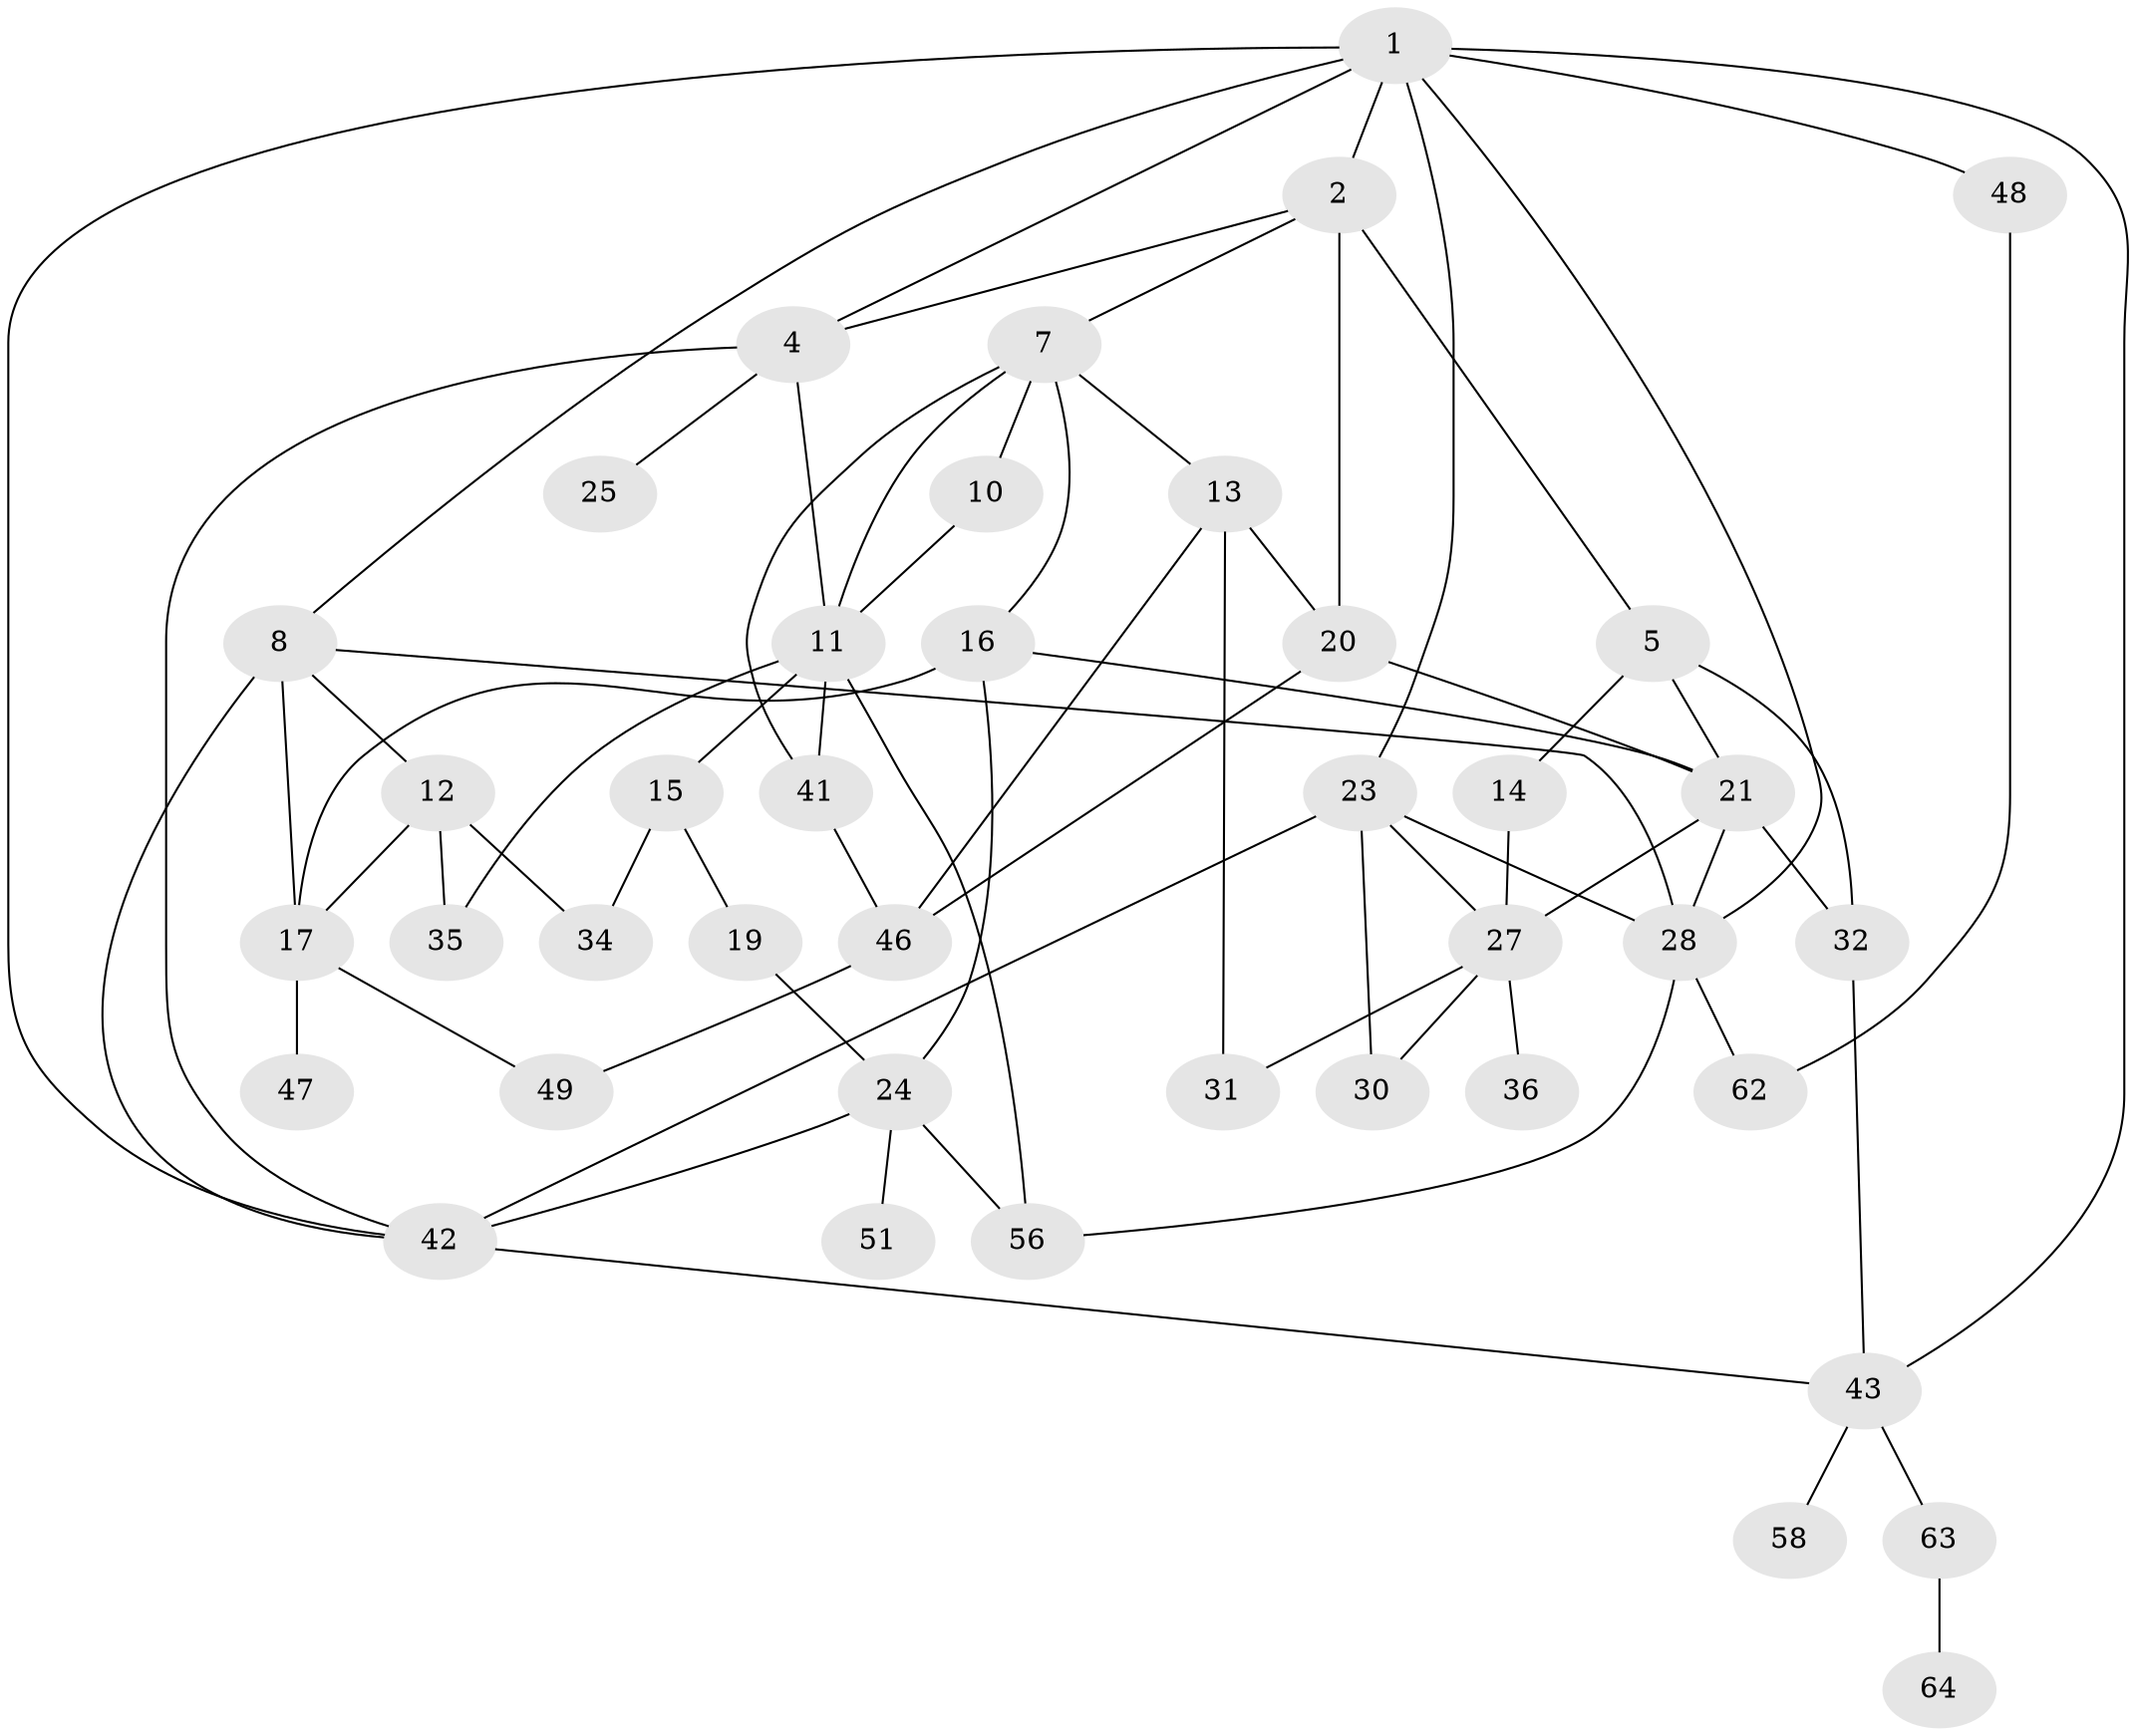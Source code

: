 // original degree distribution, {8: 0.015384615384615385, 3: 0.3230769230769231, 4: 0.2153846153846154, 5: 0.06153846153846154, 6: 0.015384615384615385, 2: 0.23076923076923078, 1: 0.13846153846153847}
// Generated by graph-tools (version 1.1) at 2025/10/02/27/25 16:10:56]
// undirected, 41 vertices, 72 edges
graph export_dot {
graph [start="1"]
  node [color=gray90,style=filled];
  1 [super="+54"];
  2 [super="+3"];
  4 [super="+6"];
  5 [super="+53"];
  7 [super="+9"];
  8 [super="+45"];
  10 [super="+39"];
  11 [super="+18"];
  12 [super="+65"];
  13;
  14 [super="+26"];
  15 [super="+50"];
  16;
  17 [super="+29"];
  19;
  20 [super="+38"];
  21 [super="+22"];
  23 [super="+60"];
  24 [super="+33"];
  25;
  27 [super="+44"];
  28 [super="+40"];
  30 [super="+59"];
  31;
  32 [super="+52"];
  34;
  35 [super="+37"];
  36;
  41;
  42 [super="+57"];
  43 [super="+61"];
  46 [super="+55"];
  47;
  48;
  49;
  51;
  56;
  58;
  62;
  63;
  64;
  1 -- 2;
  1 -- 8;
  1 -- 23;
  1 -- 28;
  1 -- 48;
  1 -- 42;
  1 -- 4;
  1 -- 43;
  2 -- 7;
  2 -- 5;
  2 -- 20;
  2 -- 4;
  4 -- 25;
  4 -- 42;
  4 -- 11;
  5 -- 14;
  5 -- 32;
  5 -- 21;
  7 -- 10;
  7 -- 41;
  7 -- 11;
  7 -- 16;
  7 -- 13;
  8 -- 12;
  8 -- 17;
  8 -- 42;
  8 -- 28;
  10 -- 11;
  11 -- 15;
  11 -- 41;
  11 -- 35;
  11 -- 56;
  12 -- 35;
  12 -- 34;
  12 -- 17;
  13 -- 20;
  13 -- 31;
  13 -- 46;
  14 -- 27;
  15 -- 19;
  15 -- 34;
  16 -- 21;
  16 -- 24;
  16 -- 17;
  17 -- 47;
  17 -- 49;
  19 -- 24;
  20 -- 46;
  20 -- 21;
  21 -- 32;
  21 -- 28;
  21 -- 27;
  23 -- 30;
  23 -- 42;
  23 -- 27;
  23 -- 28;
  24 -- 56;
  24 -- 51;
  24 -- 42;
  27 -- 36;
  27 -- 30;
  27 -- 31;
  28 -- 62;
  28 -- 56;
  32 -- 43;
  41 -- 46;
  42 -- 43;
  43 -- 58;
  43 -- 63;
  46 -- 49;
  48 -- 62;
  63 -- 64;
}
